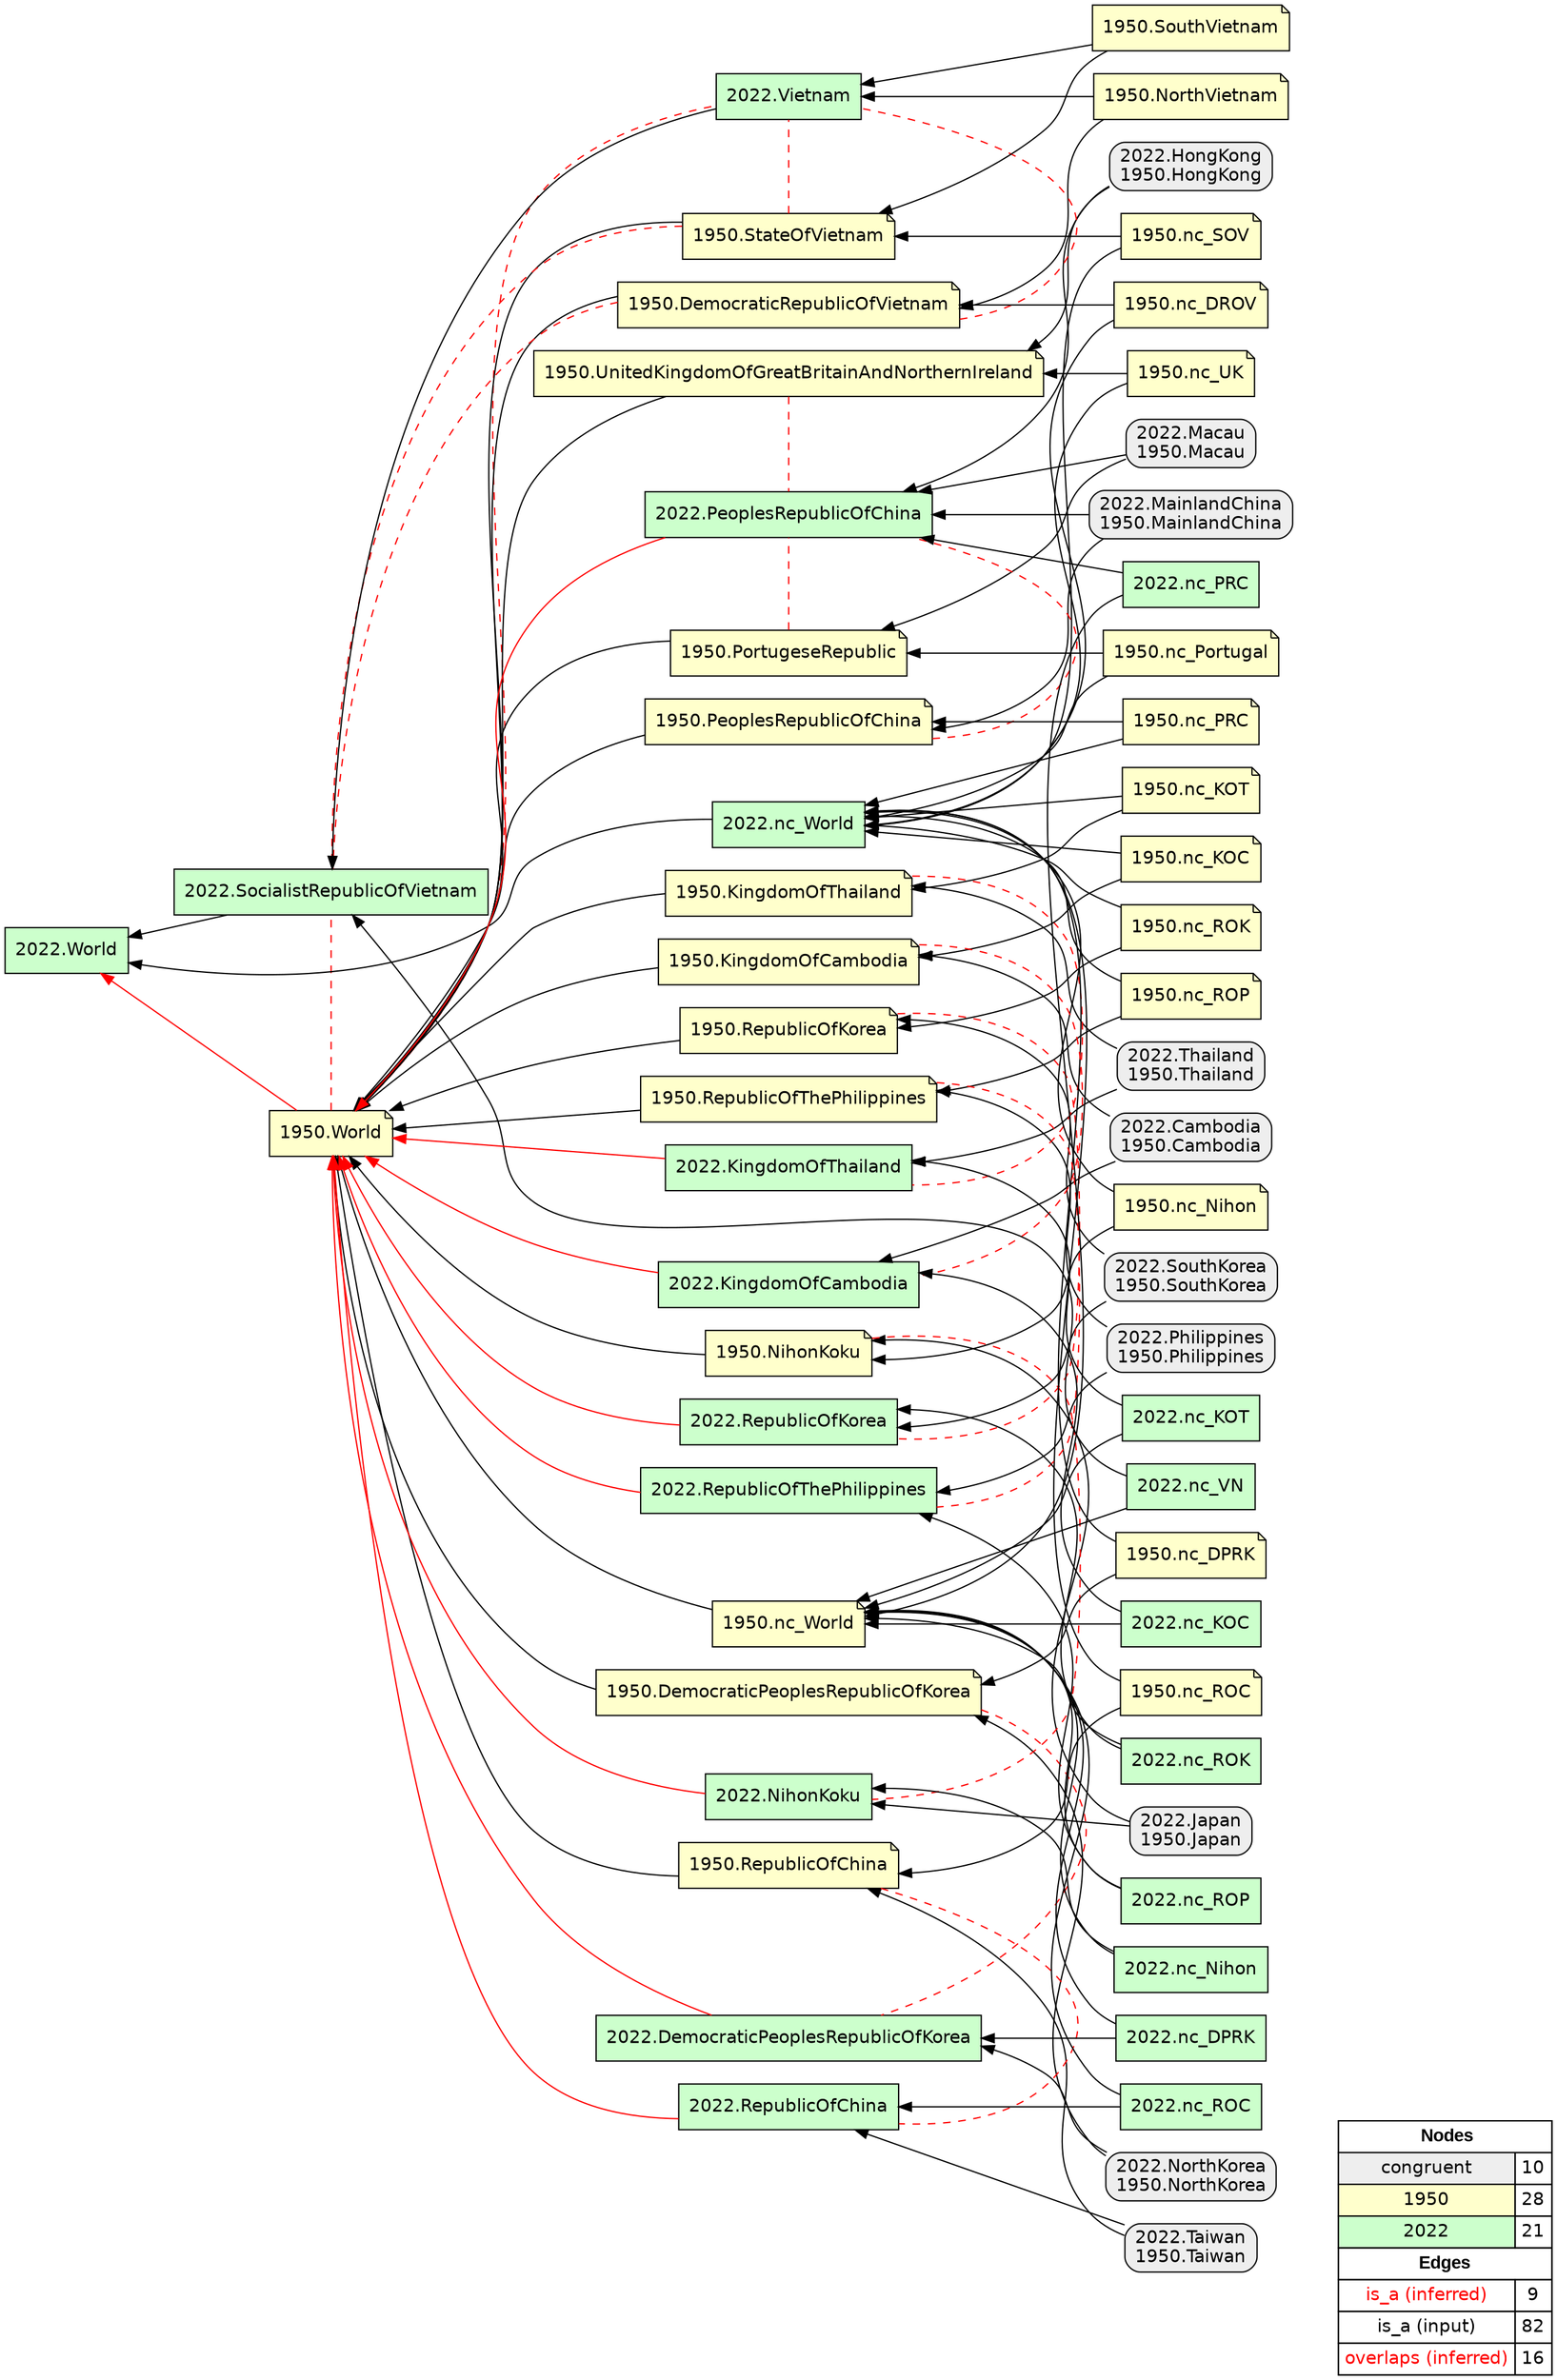 digraph{
rankdir=RL
node[shape=box style="filled,rounded" fillcolor="#EEEEEE" fontname="helvetica"] 
"2022.Cambodia\n1950.Cambodia"
"2022.Macau\n1950.Macau"
"2022.Taiwan\n1950.Taiwan"
"2022.SouthKorea\n1950.SouthKorea"
"2022.Philippines\n1950.Philippines"
"2022.NorthKorea\n1950.NorthKorea"
"2022.MainlandChina\n1950.MainlandChina"
"2022.Japan\n1950.Japan"
"2022.Thailand\n1950.Thailand"
"2022.HongKong\n1950.HongKong"
node[shape=note style=filled fillcolor="#FFFFCC" fontname="helvetica"] 
"1950.World"
"1950.PeoplesRepublicOfChina"
"1950.KingdomOfThailand"
"1950.NihonKoku"
"1950.PortugeseRepublic"
"1950.nc_UK"
"1950.UnitedKingdomOfGreatBritainAndNorthernIreland"
"1950.nc_SOV"
"1950.NorthVietnam"
"1950.nc_World"
"1950.DemocraticPeoplesRepublicOfKorea"
"1950.RepublicOfKorea"
"1950.nc_PRC"
"1950.nc_ROC"
"1950.nc_ROK"
"1950.nc_ROP"
"1950.nc_Portugal"
"1950.nc_Nihon"
"1950.DemocraticRepublicOfVietnam"
"1950.nc_DPRK"
"1950.RepublicOfThePhilippines"
"1950.SouthVietnam"
"1950.nc_DROV"
"1950.nc_KOT"
"1950.nc_KOC"
"1950.RepublicOfChina"
"1950.KingdomOfCambodia"
"1950.StateOfVietnam"
node[shape=box style=filled fillcolor="#CCFFCC" fontname="helvetica"] 
"2022.nc_DPRK"
"2022.nc_VN"
"2022.SocialistRepublicOfVietnam"
"2022.RepublicOfKorea"
"2022.DemocraticPeoplesRepublicOfKorea"
"2022.nc_World"
"2022.PeoplesRepublicOfChina"
"2022.nc_ROC"
"2022.RepublicOfChina"
"2022.nc_KOT"
"2022.KingdomOfCambodia"
"2022.nc_Nihon"
"2022.Vietnam"
"2022.NihonKoku"
"2022.KingdomOfThailand"
"2022.World"
"2022.nc_PRC"
"2022.nc_ROK"
"2022.nc_KOC"
"2022.nc_ROP"
"2022.RepublicOfThePhilippines"
edge[arrowhead=normal style=solid color="#FF0000" constraint=true penwidth=1]
"2022.PeoplesRepublicOfChina" -> "1950.World"
"2022.DemocraticPeoplesRepublicOfKorea" -> "1950.World"
"2022.RepublicOfKorea" -> "1950.World"
"2022.RepublicOfThePhilippines" -> "1950.World"
"2022.NihonKoku" -> "1950.World"
"2022.KingdomOfThailand" -> "1950.World"
"2022.KingdomOfCambodia" -> "1950.World"
"1950.World" -> "2022.World"
"2022.RepublicOfChina" -> "1950.World"
edge[arrowhead=normal style=solid color="#000000" constraint=true penwidth=1]
"2022.MainlandChina\n1950.MainlandChina" -> "1950.PeoplesRepublicOfChina"
"1950.NihonKoku" -> "1950.World"
"2022.nc_ROC" -> "2022.RepublicOfChina"
"2022.nc_DPRK" -> "2022.DemocraticPeoplesRepublicOfKorea"
"1950.nc_ROP" -> "1950.RepublicOfThePhilippines"
"2022.nc_VN" -> "2022.SocialistRepublicOfVietnam"
"1950.nc_ROK" -> "2022.nc_World"
"1950.nc_ROC" -> "1950.RepublicOfChina"
"2022.nc_ROP" -> "1950.nc_World"
"1950.PortugeseRepublic" -> "1950.World"
"1950.nc_Nihon" -> "2022.nc_World"
"2022.MainlandChina\n1950.MainlandChina" -> "2022.PeoplesRepublicOfChina"
"2022.nc_ROK" -> "2022.RepublicOfKorea"
"1950.DemocraticPeoplesRepublicOfKorea" -> "1950.World"
"1950.RepublicOfKorea" -> "1950.World"
"1950.nc_KOC" -> "1950.KingdomOfCambodia"
"2022.nc_Nihon" -> "2022.NihonKoku"
"2022.Taiwan\n1950.Taiwan" -> "2022.RepublicOfChina"
"2022.Philippines\n1950.Philippines" -> "1950.RepublicOfThePhilippines"
"1950.nc_DPRK" -> "2022.nc_World"
"2022.nc_ROC" -> "1950.nc_World"
"1950.nc_World" -> "1950.World"
"2022.nc_Nihon" -> "1950.nc_World"
"2022.nc_DPRK" -> "1950.nc_World"
"2022.SocialistRepublicOfVietnam" -> "2022.World"
"2022.Macau\n1950.Macau" -> "2022.PeoplesRepublicOfChina"
"1950.NorthVietnam" -> "2022.Vietnam"
"2022.nc_KOT" -> "2022.KingdomOfThailand"
"2022.Cambodia\n1950.Cambodia" -> "1950.KingdomOfCambodia"
"2022.Philippines\n1950.Philippines" -> "2022.RepublicOfThePhilippines"
"1950.RepublicOfThePhilippines" -> "1950.World"
"1950.nc_DPRK" -> "1950.DemocraticPeoplesRepublicOfKorea"
"2022.nc_KOT" -> "1950.nc_World"
"1950.nc_PRC" -> "2022.nc_World"
"2022.Thailand\n1950.Thailand" -> "2022.KingdomOfThailand"
"2022.HongKong\n1950.HongKong" -> "1950.UnitedKingdomOfGreatBritainAndNorthernIreland"
"2022.NorthKorea\n1950.NorthKorea" -> "2022.DemocraticPeoplesRepublicOfKorea"
"1950.KingdomOfCambodia" -> "1950.World"
"2022.Macau\n1950.Macau" -> "1950.PortugeseRepublic"
"1950.nc_ROC" -> "2022.nc_World"
"1950.nc_UK" -> "2022.nc_World"
"1950.nc_SOV" -> "2022.nc_World"
"1950.nc_KOT" -> "1950.KingdomOfThailand"
"1950.NorthVietnam" -> "1950.DemocraticRepublicOfVietnam"
"1950.nc_ROK" -> "1950.RepublicOfKorea"
"1950.StateOfVietnam" -> "1950.World"
"1950.KingdomOfThailand" -> "1950.World"
"1950.SouthVietnam" -> "1950.StateOfVietnam"
"1950.nc_Portugal" -> "2022.nc_World"
"2022.Japan\n1950.Japan" -> "2022.NihonKoku"
"1950.UnitedKingdomOfGreatBritainAndNorthernIreland" -> "1950.World"
"2022.Taiwan\n1950.Taiwan" -> "1950.RepublicOfChina"
"1950.RepublicOfChina" -> "1950.World"
"2022.nc_ROP" -> "2022.RepublicOfThePhilippines"
"1950.nc_Portugal" -> "1950.PortugeseRepublic"
"1950.nc_ROP" -> "2022.nc_World"
"1950.nc_Nihon" -> "1950.NihonKoku"
"2022.nc_ROK" -> "1950.nc_World"
"2022.Thailand\n1950.Thailand" -> "1950.KingdomOfThailand"
"1950.nc_KOC" -> "2022.nc_World"
"2022.nc_World" -> "2022.World"
"1950.nc_SOV" -> "1950.StateOfVietnam"
"1950.DemocraticRepublicOfVietnam" -> "1950.World"
"2022.Vietnam" -> "2022.SocialistRepublicOfVietnam"
"2022.SouthKorea\n1950.SouthKorea" -> "1950.RepublicOfKorea"
"2022.Cambodia\n1950.Cambodia" -> "2022.KingdomOfCambodia"
"1950.PeoplesRepublicOfChina" -> "1950.World"
"2022.nc_VN" -> "1950.nc_World"
"2022.HongKong\n1950.HongKong" -> "2022.PeoplesRepublicOfChina"
"2022.Japan\n1950.Japan" -> "1950.NihonKoku"
"1950.nc_DROV" -> "2022.nc_World"
"1950.SouthVietnam" -> "2022.Vietnam"
"1950.nc_UK" -> "1950.UnitedKingdomOfGreatBritainAndNorthernIreland"
"1950.nc_PRC" -> "1950.PeoplesRepublicOfChina"
"1950.nc_DROV" -> "1950.DemocraticRepublicOfVietnam"
"2022.nc_KOC" -> "1950.nc_World"
"2022.nc_PRC" -> "1950.nc_World"
"2022.SouthKorea\n1950.SouthKorea" -> "2022.RepublicOfKorea"
"2022.nc_KOC" -> "2022.KingdomOfCambodia"
"2022.NorthKorea\n1950.NorthKorea" -> "1950.DemocraticPeoplesRepublicOfKorea"
"1950.nc_KOT" -> "2022.nc_World"
"2022.nc_PRC" -> "2022.PeoplesRepublicOfChina"
edge[arrowhead=normal style=dotted color="#000000" constraint=true penwidth=1]
edge[arrowhead=none style=dashed color="#FF0000" constraint=false penwidth=1]
"1950.DemocraticRepublicOfVietnam" -> "2022.Vietnam"
"1950.PortugeseRepublic" -> "2022.PeoplesRepublicOfChina"
"1950.RepublicOfThePhilippines" -> "2022.RepublicOfThePhilippines"
"1950.RepublicOfChina" -> "2022.RepublicOfChina"
"1950.DemocraticRepublicOfVietnam" -> "2022.SocialistRepublicOfVietnam"
"1950.DemocraticPeoplesRepublicOfKorea" -> "2022.DemocraticPeoplesRepublicOfKorea"
"1950.PeoplesRepublicOfChina" -> "2022.PeoplesRepublicOfChina"
"1950.NihonKoku" -> "2022.NihonKoku"
"1950.World" -> "2022.SocialistRepublicOfVietnam"
"1950.StateOfVietnam" -> "2022.SocialistRepublicOfVietnam"
"1950.World" -> "2022.Vietnam"
"1950.RepublicOfKorea" -> "2022.RepublicOfKorea"
"1950.UnitedKingdomOfGreatBritainAndNorthernIreland" -> "2022.PeoplesRepublicOfChina"
"1950.KingdomOfCambodia" -> "2022.KingdomOfCambodia"
"1950.KingdomOfThailand" -> "2022.KingdomOfThailand"
"1950.StateOfVietnam" -> "2022.Vietnam"
node[shape=box] 
{rank=source Legend [fillcolor= white margin=0 label=< 
 <TABLE BORDER="0" CELLBORDER="1" CELLSPACING="0" CELLPADDING="4"> 
<TR> <TD COLSPAN="2"><font face="Arial Black"> Nodes</font></TD> </TR> 
<TR> 
 <TD bgcolor="#EEEEEE" fontname="helvetica">congruent</TD> 
 <TD>10</TD> 
 </TR> 
<TR> 
 <TD bgcolor="#FFFFCC" fontname="helvetica">1950</TD> 
 <TD>28</TD> 
 </TR> 
<TR> 
 <TD bgcolor="#CCFFCC" fontname="helvetica">2022</TD> 
 <TD>21</TD> 
 </TR> 
<TR> <TD COLSPAN="2"><font face = "Arial Black"> Edges </font></TD> </TR> 
<TR> 
 <TD><font color ="#FF0000">is_a (inferred)</font></TD><TD>9</TD>
</TR>
<TR> 
 <TD><font color ="#000000">is_a (input)</font></TD><TD>82</TD>
</TR>
<TR> 
 <TD><font color ="#FF0000">overlaps (inferred)</font></TD><TD>16</TD>
</TR>
</TABLE> 
 >] } 
}